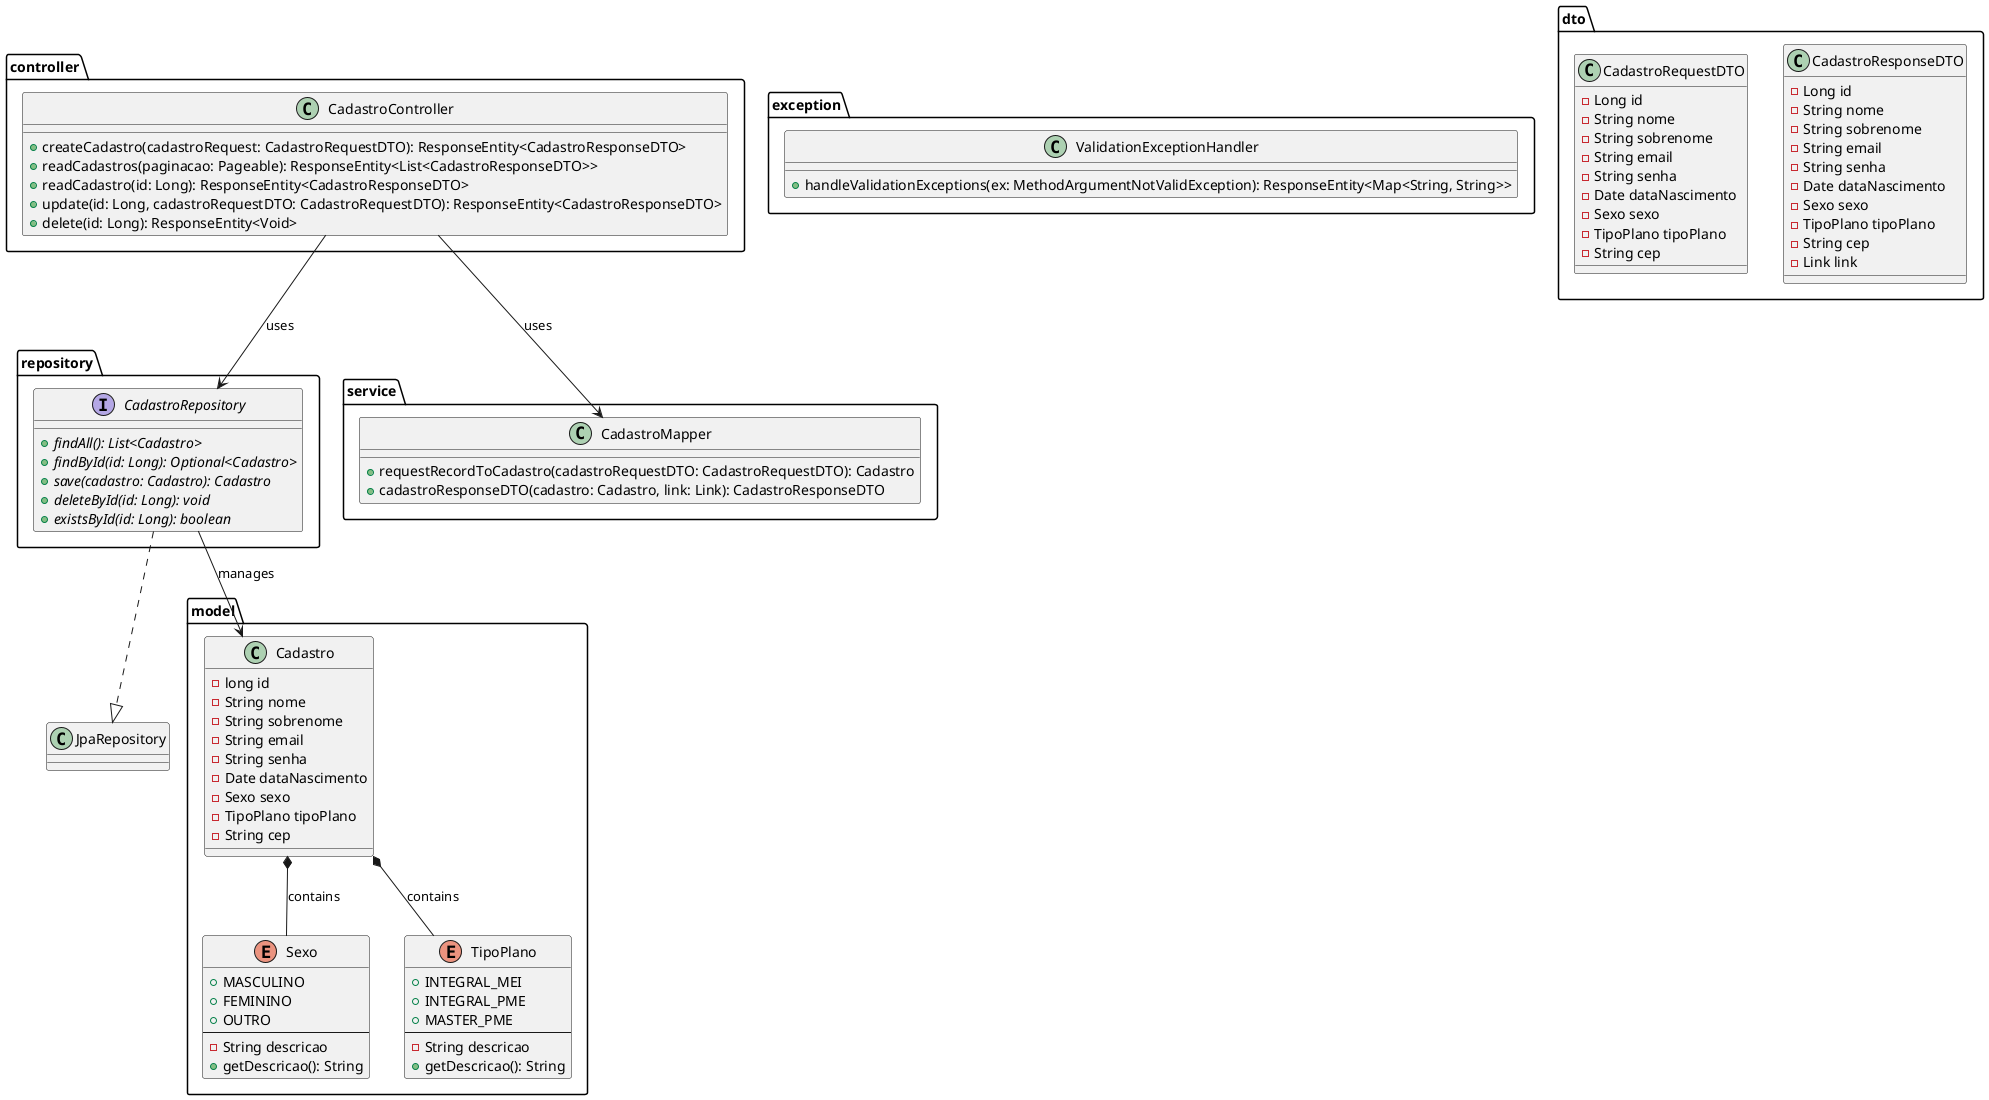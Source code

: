 @startuml
package "model" {
    class Cadastro {
        - long id
        - String nome
        - String sobrenome
        - String email
        - String senha
        - Date dataNascimento
        - Sexo sexo
        - TipoPlano tipoPlano
        - String cep
    }

    enum Sexo {
        + MASCULINO
        + FEMININO
        + OUTRO
        --
        - String descricao
        + getDescricao(): String
    }

    enum TipoPlano {
        + INTEGRAL_MEI
        + INTEGRAL_PME
        + MASTER_PME
        --
        - String descricao
        + getDescricao(): String
    }
}

package "repository" {
    interface CadastroRepository {
        {abstract} + findAll(): List<Cadastro>
        {abstract} + findById(id: Long): Optional<Cadastro>
        {abstract} + save(cadastro: Cadastro): Cadastro
        {abstract} + deleteById(id: Long): void
        {abstract} + existsById(id: Long): boolean
    }
}

package "service" {
    class CadastroMapper {
        + requestRecordToCadastro(cadastroRequestDTO: CadastroRequestDTO): Cadastro
        + cadastroResponseDTO(cadastro: Cadastro, link: Link): CadastroResponseDTO
    }
}

package "exception" {
    class ValidationExceptionHandler {
        + handleValidationExceptions(ex: MethodArgumentNotValidException): ResponseEntity<Map<String, String>>
    }
}

package "dto" {
    class CadastroResponseDTO {
        - Long id
        - String nome
        - String sobrenome
        - String email
        - String senha
        - Date dataNascimento
        - Sexo sexo
        - TipoPlano tipoPlano
        - String cep
        - Link link
    }

    class CadastroRequestDTO {
        - Long id
        - String nome
        - String sobrenome
        - String email
        - String senha
        - Date dataNascimento
        - Sexo sexo
        - TipoPlano tipoPlano
        - String cep
    }
}

package "controller" {
    class CadastroController {
        + createCadastro(cadastroRequest: CadastroRequestDTO): ResponseEntity<CadastroResponseDTO>
        + readCadastros(paginacao: Pageable): ResponseEntity<List<CadastroResponseDTO>>
        + readCadastro(id: Long): ResponseEntity<CadastroResponseDTO>
        + update(id: Long, cadastroRequestDTO: CadastroRequestDTO): ResponseEntity<CadastroResponseDTO>
        + delete(id: Long): ResponseEntity<Void>
    }
}

CadastroRepository ..|> JpaRepository
CadastroRepository --> Cadastro : manages
Cadastro *-- Sexo : contains
Cadastro *-- TipoPlano : contains
CadastroController --> CadastroRepository : uses
CadastroController --> CadastroMapper : uses
@enduml
